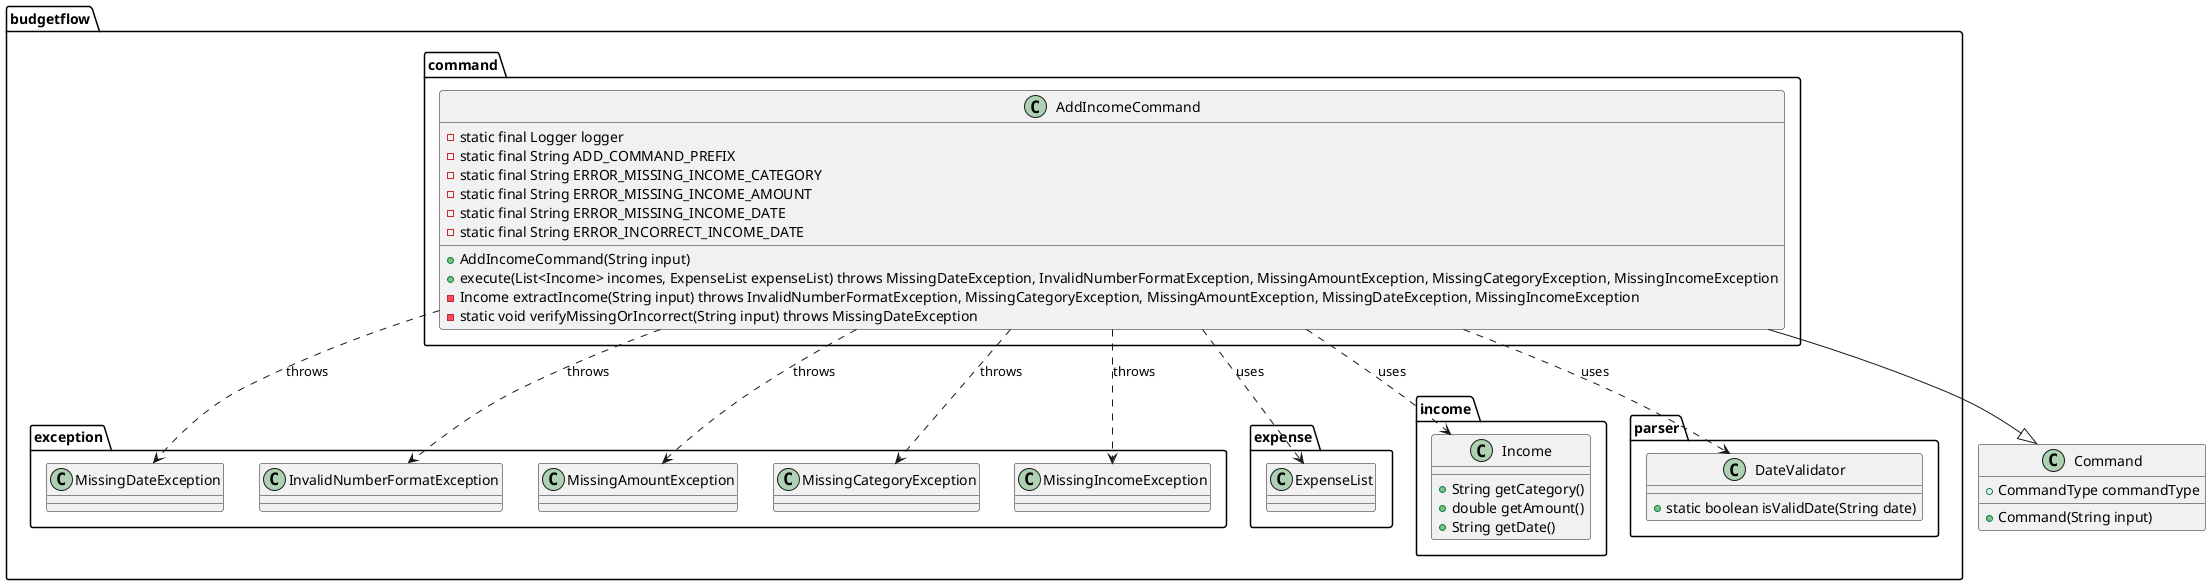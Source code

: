 @startuml
package budgetflow.command {
    class AddIncomeCommand {
        - static final Logger logger
        - static final String ADD_COMMAND_PREFIX
        - static final String ERROR_MISSING_INCOME_CATEGORY
        - static final String ERROR_MISSING_INCOME_AMOUNT
        - static final String ERROR_MISSING_INCOME_DATE
        - static final String ERROR_INCORRECT_INCOME_DATE
        + AddIncomeCommand(String input)
        + execute(List<Income> incomes, ExpenseList expenseList) throws MissingDateException, InvalidNumberFormatException, MissingAmountException, MissingCategoryException, MissingIncomeException
        - Income extractIncome(String input) throws InvalidNumberFormatException, MissingCategoryException, MissingAmountException, MissingDateException, MissingIncomeException
        - static void verifyMissingOrIncorrect(String input) throws MissingDateException
    }
}

package budgetflow.exception {
    class MissingDateException
    class InvalidNumberFormatException
    class MissingAmountException
    class MissingCategoryException
    class MissingIncomeException
}

package budgetflow.expense {
    class ExpenseList
}

package budgetflow.income {
    class Income {
        + String getCategory()
        + double getAmount()
        + String getDate()
    }
}

package budgetflow.parser {
    class DateValidator {
        + static boolean isValidDate(String date)
    }
}

class Command {
    + Command(String input)
    + CommandType commandType
}

AddIncomeCommand --|> Command
AddIncomeCommand ..> MissingDateException : throws
AddIncomeCommand ..> InvalidNumberFormatException : throws
AddIncomeCommand ..> MissingAmountException : throws
AddIncomeCommand ..> MissingCategoryException : throws
AddIncomeCommand ..> MissingIncomeException : throws
AddIncomeCommand ..> Income : uses
AddIncomeCommand ..> ExpenseList : uses
AddIncomeCommand ..> DateValidator : uses

@enduml